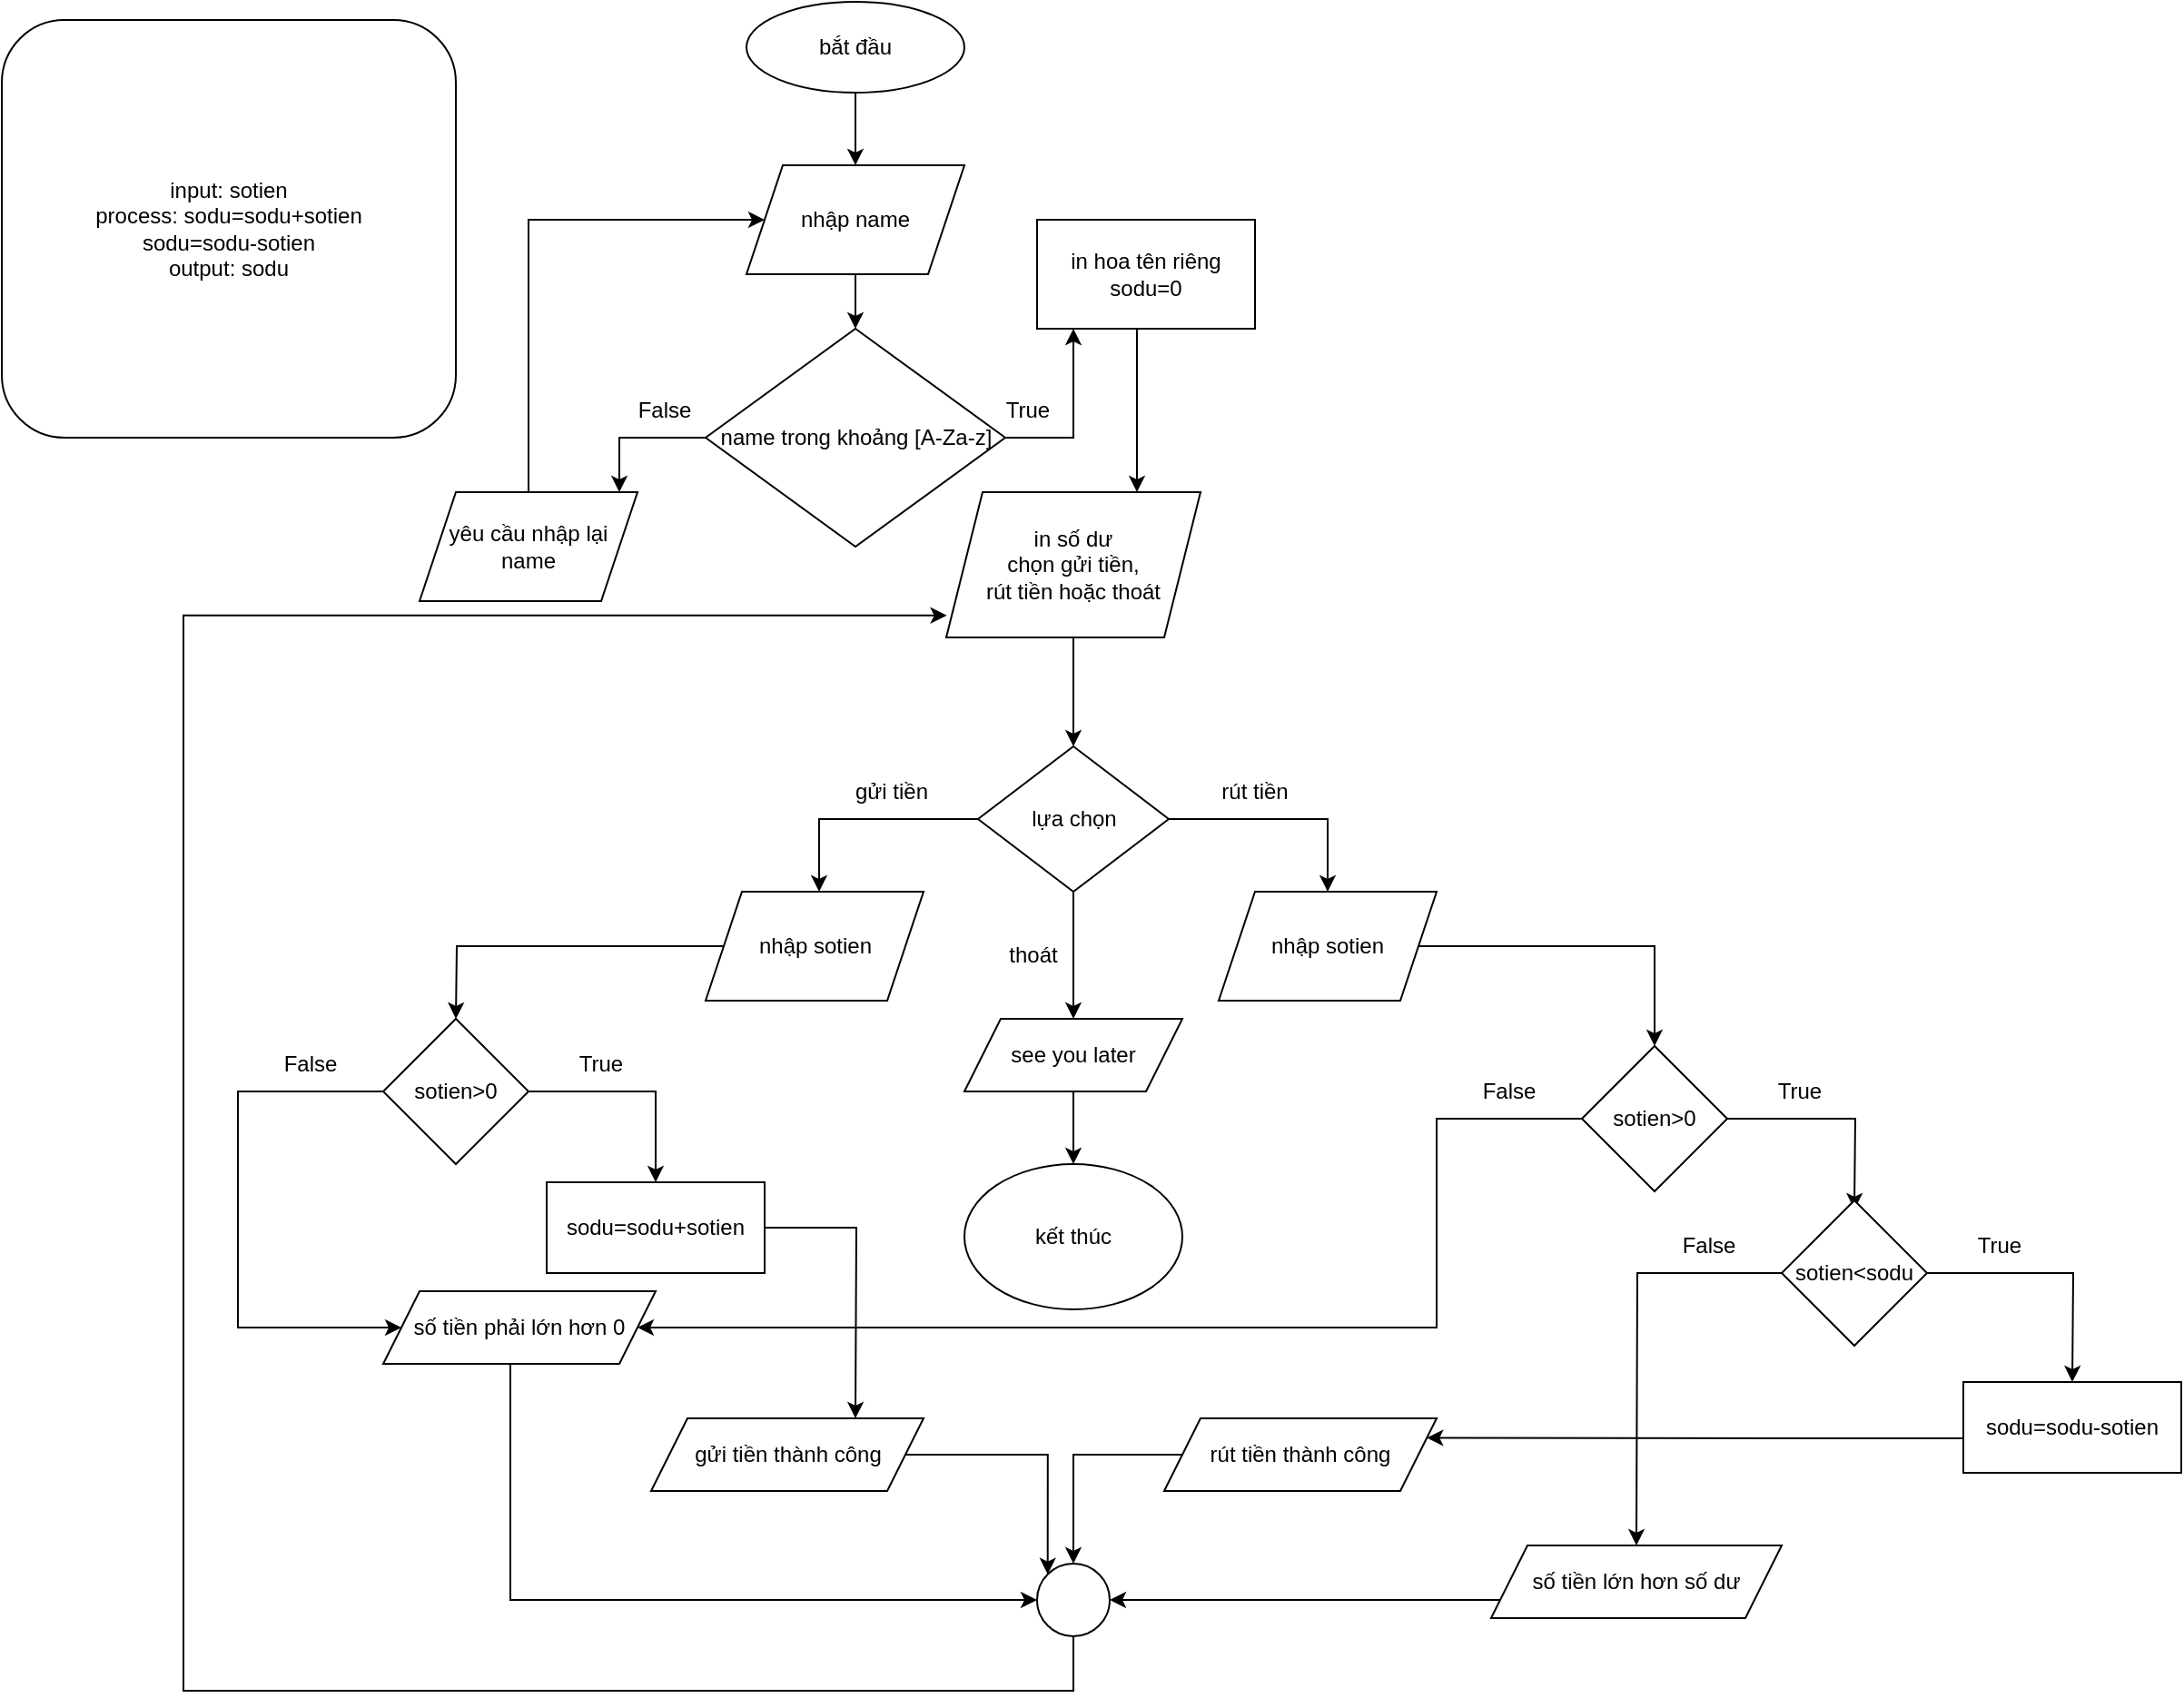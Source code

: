 <mxfile version="21.1.2" type="device">
  <diagram name="Page-1" id="oMAlh6nahrnF8Ww7XJTm">
    <mxGraphModel dx="1120" dy="542" grid="1" gridSize="10" guides="1" tooltips="1" connect="1" arrows="1" fold="1" page="1" pageScale="1" pageWidth="850" pageHeight="1100" math="0" shadow="0">
      <root>
        <mxCell id="0" />
        <mxCell id="1" parent="0" />
        <mxCell id="y8pR5wxcZNyVzg8NaB7I-1" style="edgeStyle=orthogonalEdgeStyle;rounded=0;orthogonalLoop=1;jettySize=auto;html=1;" parent="1" source="CdHsnxA1PB7RoH4SgIvb-1" edge="1">
          <mxGeometry relative="1" as="geometry">
            <mxPoint x="500" y="120" as="targetPoint" />
          </mxGeometry>
        </mxCell>
        <mxCell id="CdHsnxA1PB7RoH4SgIvb-1" value="bắt đầu" style="ellipse;whiteSpace=wrap;html=1;" parent="1" vertex="1">
          <mxGeometry x="440" y="30" width="120" height="50" as="geometry" />
        </mxCell>
        <mxCell id="y8pR5wxcZNyVzg8NaB7I-46" style="edgeStyle=orthogonalEdgeStyle;rounded=0;orthogonalLoop=1;jettySize=auto;html=1;entryX=0.5;entryY=0;entryDx=0;entryDy=0;" parent="1" source="y8pR5wxcZNyVzg8NaB7I-2" target="y8pR5wxcZNyVzg8NaB7I-4" edge="1">
          <mxGeometry relative="1" as="geometry" />
        </mxCell>
        <mxCell id="y8pR5wxcZNyVzg8NaB7I-2" value="nhập name" style="shape=parallelogram;perimeter=parallelogramPerimeter;whiteSpace=wrap;html=1;fixedSize=1;" parent="1" vertex="1">
          <mxGeometry x="440" y="120" width="120" height="60" as="geometry" />
        </mxCell>
        <mxCell id="y8pR5wxcZNyVzg8NaB7I-5" style="edgeStyle=orthogonalEdgeStyle;rounded=0;orthogonalLoop=1;jettySize=auto;html=1;" parent="1" source="y8pR5wxcZNyVzg8NaB7I-4" edge="1">
          <mxGeometry relative="1" as="geometry">
            <mxPoint x="620" y="210" as="targetPoint" />
            <Array as="points">
              <mxPoint x="620" y="270" />
            </Array>
          </mxGeometry>
        </mxCell>
        <mxCell id="y8pR5wxcZNyVzg8NaB7I-9" style="edgeStyle=orthogonalEdgeStyle;rounded=0;orthogonalLoop=1;jettySize=auto;html=1;" parent="1" source="y8pR5wxcZNyVzg8NaB7I-4" edge="1">
          <mxGeometry relative="1" as="geometry">
            <mxPoint x="370" y="300" as="targetPoint" />
            <Array as="points">
              <mxPoint x="370" y="270" />
            </Array>
          </mxGeometry>
        </mxCell>
        <mxCell id="y8pR5wxcZNyVzg8NaB7I-4" value="name trong khoảng [A-Za-z]" style="rhombus;whiteSpace=wrap;html=1;" parent="1" vertex="1">
          <mxGeometry x="417.5" y="210" width="165" height="120" as="geometry" />
        </mxCell>
        <mxCell id="y8pR5wxcZNyVzg8NaB7I-6" value="True" style="text;html=1;strokeColor=none;fillColor=none;align=center;verticalAlign=middle;whiteSpace=wrap;rounded=0;" parent="1" vertex="1">
          <mxGeometry x="565" y="240" width="60" height="30" as="geometry" />
        </mxCell>
        <mxCell id="y8pR5wxcZNyVzg8NaB7I-8" value="False" style="text;html=1;strokeColor=none;fillColor=none;align=center;verticalAlign=middle;whiteSpace=wrap;rounded=0;" parent="1" vertex="1">
          <mxGeometry x="365" y="240" width="60" height="30" as="geometry" />
        </mxCell>
        <mxCell id="y8pR5wxcZNyVzg8NaB7I-11" value="kết thúc" style="ellipse;whiteSpace=wrap;html=1;" parent="1" vertex="1">
          <mxGeometry x="560" y="670" width="120" height="80" as="geometry" />
        </mxCell>
        <mxCell id="y8pR5wxcZNyVzg8NaB7I-14" style="edgeStyle=orthogonalEdgeStyle;rounded=0;orthogonalLoop=1;jettySize=auto;html=1;" parent="1" source="y8pR5wxcZNyVzg8NaB7I-13" edge="1">
          <mxGeometry relative="1" as="geometry">
            <mxPoint x="450" y="150" as="targetPoint" />
            <Array as="points">
              <mxPoint x="320" y="150" />
            </Array>
          </mxGeometry>
        </mxCell>
        <mxCell id="y8pR5wxcZNyVzg8NaB7I-13" value="yêu cầu nhập lại name" style="shape=parallelogram;perimeter=parallelogramPerimeter;whiteSpace=wrap;html=1;fixedSize=1;" parent="1" vertex="1">
          <mxGeometry x="260" y="300" width="120" height="60" as="geometry" />
        </mxCell>
        <mxCell id="y8pR5wxcZNyVzg8NaB7I-16" style="edgeStyle=orthogonalEdgeStyle;rounded=0;orthogonalLoop=1;jettySize=auto;html=1;" parent="1" source="y8pR5wxcZNyVzg8NaB7I-15" edge="1">
          <mxGeometry relative="1" as="geometry">
            <mxPoint x="620" y="440" as="targetPoint" />
          </mxGeometry>
        </mxCell>
        <mxCell id="y8pR5wxcZNyVzg8NaB7I-15" value="in số dư&lt;br&gt;chọn gửi tiền, &lt;br&gt;rút tiền hoặc thoát" style="shape=parallelogram;perimeter=parallelogramPerimeter;whiteSpace=wrap;html=1;fixedSize=1;" parent="1" vertex="1">
          <mxGeometry x="550" y="300" width="140" height="80" as="geometry" />
        </mxCell>
        <mxCell id="y8pR5wxcZNyVzg8NaB7I-18" style="edgeStyle=orthogonalEdgeStyle;rounded=0;orthogonalLoop=1;jettySize=auto;html=1;" parent="1" source="y8pR5wxcZNyVzg8NaB7I-17" edge="1">
          <mxGeometry relative="1" as="geometry">
            <mxPoint x="480" y="520" as="targetPoint" />
            <Array as="points">
              <mxPoint x="480" y="480" />
              <mxPoint x="480" y="480" />
            </Array>
          </mxGeometry>
        </mxCell>
        <mxCell id="y8pR5wxcZNyVzg8NaB7I-19" style="edgeStyle=orthogonalEdgeStyle;rounded=0;orthogonalLoop=1;jettySize=auto;html=1;" parent="1" source="y8pR5wxcZNyVzg8NaB7I-17" edge="1">
          <mxGeometry relative="1" as="geometry">
            <mxPoint x="760" y="520" as="targetPoint" />
            <Array as="points">
              <mxPoint x="740" y="480" />
              <mxPoint x="740" y="480" />
            </Array>
          </mxGeometry>
        </mxCell>
        <mxCell id="y8pR5wxcZNyVzg8NaB7I-20" style="edgeStyle=orthogonalEdgeStyle;rounded=0;orthogonalLoop=1;jettySize=auto;html=1;" parent="1" source="y8pR5wxcZNyVzg8NaB7I-17" edge="1">
          <mxGeometry relative="1" as="geometry">
            <mxPoint x="620" y="590" as="targetPoint" />
          </mxGeometry>
        </mxCell>
        <mxCell id="y8pR5wxcZNyVzg8NaB7I-17" value="lựa chọn" style="rhombus;whiteSpace=wrap;html=1;" parent="1" vertex="1">
          <mxGeometry x="567.5" y="440" width="105" height="80" as="geometry" />
        </mxCell>
        <mxCell id="y8pR5wxcZNyVzg8NaB7I-21" value="gửi tiền" style="text;html=1;strokeColor=none;fillColor=none;align=center;verticalAlign=middle;whiteSpace=wrap;rounded=0;" parent="1" vertex="1">
          <mxGeometry x="490" y="450" width="60" height="30" as="geometry" />
        </mxCell>
        <mxCell id="y8pR5wxcZNyVzg8NaB7I-22" value="rút tiền" style="text;html=1;strokeColor=none;fillColor=none;align=center;verticalAlign=middle;whiteSpace=wrap;rounded=0;" parent="1" vertex="1">
          <mxGeometry x="690" y="450" width="60" height="30" as="geometry" />
        </mxCell>
        <mxCell id="y8pR5wxcZNyVzg8NaB7I-23" value="thoát" style="text;html=1;strokeColor=none;fillColor=none;align=center;verticalAlign=middle;whiteSpace=wrap;rounded=0;" parent="1" vertex="1">
          <mxGeometry x="567.5" y="540" width="60" height="30" as="geometry" />
        </mxCell>
        <mxCell id="y8pR5wxcZNyVzg8NaB7I-26" style="edgeStyle=orthogonalEdgeStyle;rounded=0;orthogonalLoop=1;jettySize=auto;html=1;" parent="1" source="y8pR5wxcZNyVzg8NaB7I-24" edge="1">
          <mxGeometry relative="1" as="geometry">
            <mxPoint x="280" y="590" as="targetPoint" />
          </mxGeometry>
        </mxCell>
        <mxCell id="y8pR5wxcZNyVzg8NaB7I-24" value="nhập sotien" style="shape=parallelogram;perimeter=parallelogramPerimeter;whiteSpace=wrap;html=1;fixedSize=1;" parent="1" vertex="1">
          <mxGeometry x="417.5" y="520" width="120" height="60" as="geometry" />
        </mxCell>
        <mxCell id="y8pR5wxcZNyVzg8NaB7I-27" style="edgeStyle=orthogonalEdgeStyle;rounded=0;orthogonalLoop=1;jettySize=auto;html=1;" parent="1" source="y8pR5wxcZNyVzg8NaB7I-25" target="y8pR5wxcZNyVzg8NaB7I-39" edge="1">
          <mxGeometry relative="1" as="geometry">
            <mxPoint x="930" y="550" as="targetPoint" />
          </mxGeometry>
        </mxCell>
        <mxCell id="y8pR5wxcZNyVzg8NaB7I-25" value="nhập sotien" style="shape=parallelogram;perimeter=parallelogramPerimeter;whiteSpace=wrap;html=1;fixedSize=1;" parent="1" vertex="1">
          <mxGeometry x="700" y="520" width="120" height="60" as="geometry" />
        </mxCell>
        <mxCell id="y8pR5wxcZNyVzg8NaB7I-29" style="edgeStyle=orthogonalEdgeStyle;rounded=0;orthogonalLoop=1;jettySize=auto;html=1;entryX=0;entryY=0.5;entryDx=0;entryDy=0;" parent="1" source="y8pR5wxcZNyVzg8NaB7I-28" target="y8pR5wxcZNyVzg8NaB7I-34" edge="1">
          <mxGeometry relative="1" as="geometry">
            <mxPoint x="300" y="720" as="targetPoint" />
            <Array as="points">
              <mxPoint x="160" y="630" />
              <mxPoint x="160" y="760" />
            </Array>
          </mxGeometry>
        </mxCell>
        <mxCell id="y8pR5wxcZNyVzg8NaB7I-31" style="edgeStyle=orthogonalEdgeStyle;rounded=0;orthogonalLoop=1;jettySize=auto;html=1;entryX=0.5;entryY=0;entryDx=0;entryDy=0;" parent="1" source="y8pR5wxcZNyVzg8NaB7I-28" target="y8pR5wxcZNyVzg8NaB7I-60" edge="1">
          <mxGeometry relative="1" as="geometry">
            <mxPoint x="390" y="680" as="targetPoint" />
          </mxGeometry>
        </mxCell>
        <mxCell id="y8pR5wxcZNyVzg8NaB7I-28" value="sotien&amp;gt;0" style="rhombus;whiteSpace=wrap;html=1;direction=south;" parent="1" vertex="1">
          <mxGeometry x="240" y="590" width="80" height="80" as="geometry" />
        </mxCell>
        <mxCell id="y8pR5wxcZNyVzg8NaB7I-30" value="False" style="text;html=1;strokeColor=none;fillColor=none;align=center;verticalAlign=middle;whiteSpace=wrap;rounded=0;" parent="1" vertex="1">
          <mxGeometry x="170" y="600" width="60" height="30" as="geometry" />
        </mxCell>
        <mxCell id="y8pR5wxcZNyVzg8NaB7I-32" value="True" style="text;html=1;strokeColor=none;fillColor=none;align=center;verticalAlign=middle;whiteSpace=wrap;rounded=0;" parent="1" vertex="1">
          <mxGeometry x="330" y="600" width="60" height="30" as="geometry" />
        </mxCell>
        <mxCell id="y8pR5wxcZNyVzg8NaB7I-52" style="edgeStyle=orthogonalEdgeStyle;rounded=0;orthogonalLoop=1;jettySize=auto;html=1;entryX=0;entryY=0.5;entryDx=0;entryDy=0;" parent="1" source="y8pR5wxcZNyVzg8NaB7I-34" target="y8pR5wxcZNyVzg8NaB7I-51" edge="1">
          <mxGeometry relative="1" as="geometry">
            <mxPoint x="580" y="850" as="targetPoint" />
            <Array as="points">
              <mxPoint x="310" y="910" />
              <mxPoint x="600" y="910" />
            </Array>
          </mxGeometry>
        </mxCell>
        <mxCell id="y8pR5wxcZNyVzg8NaB7I-34" value="số tiền phải lớn hơn 0" style="shape=parallelogram;perimeter=parallelogramPerimeter;whiteSpace=wrap;html=1;fixedSize=1;" parent="1" vertex="1">
          <mxGeometry x="240" y="740" width="150" height="40" as="geometry" />
        </mxCell>
        <mxCell id="y8pR5wxcZNyVzg8NaB7I-37" style="edgeStyle=orthogonalEdgeStyle;rounded=0;orthogonalLoop=1;jettySize=auto;html=1;entryX=1;entryY=0.5;entryDx=0;entryDy=0;" parent="1" source="y8pR5wxcZNyVzg8NaB7I-39" target="y8pR5wxcZNyVzg8NaB7I-34" edge="1">
          <mxGeometry relative="1" as="geometry">
            <mxPoint x="820" y="780" as="targetPoint" />
            <Array as="points">
              <mxPoint x="820" y="645" />
              <mxPoint x="820" y="760" />
            </Array>
          </mxGeometry>
        </mxCell>
        <mxCell id="y8pR5wxcZNyVzg8NaB7I-38" style="edgeStyle=orthogonalEdgeStyle;rounded=0;orthogonalLoop=1;jettySize=auto;html=1;" parent="1" source="y8pR5wxcZNyVzg8NaB7I-39" edge="1">
          <mxGeometry relative="1" as="geometry">
            <mxPoint x="1050" y="695" as="targetPoint" />
          </mxGeometry>
        </mxCell>
        <mxCell id="y8pR5wxcZNyVzg8NaB7I-39" value="sotien&amp;gt;0" style="rhombus;whiteSpace=wrap;html=1;direction=south;" parent="1" vertex="1">
          <mxGeometry x="900" y="605" width="80" height="80" as="geometry" />
        </mxCell>
        <mxCell id="y8pR5wxcZNyVzg8NaB7I-40" value="False" style="text;html=1;strokeColor=none;fillColor=none;align=center;verticalAlign=middle;whiteSpace=wrap;rounded=0;" parent="1" vertex="1">
          <mxGeometry x="830" y="615" width="60" height="30" as="geometry" />
        </mxCell>
        <mxCell id="y8pR5wxcZNyVzg8NaB7I-41" value="True" style="text;html=1;strokeColor=none;fillColor=none;align=center;verticalAlign=middle;whiteSpace=wrap;rounded=0;" parent="1" vertex="1">
          <mxGeometry x="990" y="615" width="60" height="30" as="geometry" />
        </mxCell>
        <mxCell id="y8pR5wxcZNyVzg8NaB7I-50" style="edgeStyle=orthogonalEdgeStyle;rounded=0;orthogonalLoop=1;jettySize=auto;html=1;" parent="1" source="y8pR5wxcZNyVzg8NaB7I-44" edge="1">
          <mxGeometry relative="1" as="geometry">
            <mxPoint x="930" y="880" as="targetPoint" />
          </mxGeometry>
        </mxCell>
        <mxCell id="y8pR5wxcZNyVzg8NaB7I-57" style="edgeStyle=orthogonalEdgeStyle;rounded=0;orthogonalLoop=1;jettySize=auto;html=1;" parent="1" source="y8pR5wxcZNyVzg8NaB7I-44" edge="1">
          <mxGeometry relative="1" as="geometry">
            <mxPoint x="1170.0" y="790" as="targetPoint" />
          </mxGeometry>
        </mxCell>
        <mxCell id="y8pR5wxcZNyVzg8NaB7I-44" value="sotien&amp;lt;sodu" style="rhombus;whiteSpace=wrap;html=1;" parent="1" vertex="1">
          <mxGeometry x="1010" y="690" width="80" height="80" as="geometry" />
        </mxCell>
        <mxCell id="y8pR5wxcZNyVzg8NaB7I-49" style="edgeStyle=orthogonalEdgeStyle;rounded=0;orthogonalLoop=1;jettySize=auto;html=1;entryX=0.75;entryY=0;entryDx=0;entryDy=0;" parent="1" source="y8pR5wxcZNyVzg8NaB7I-47" target="y8pR5wxcZNyVzg8NaB7I-15" edge="1">
          <mxGeometry relative="1" as="geometry">
            <Array as="points">
              <mxPoint x="655" y="230" />
              <mxPoint x="655" y="230" />
            </Array>
          </mxGeometry>
        </mxCell>
        <mxCell id="y8pR5wxcZNyVzg8NaB7I-47" value="in hoa tên riêng&lt;br&gt;sodu=0" style="rounded=0;whiteSpace=wrap;html=1;" parent="1" vertex="1">
          <mxGeometry x="600" y="150" width="120" height="60" as="geometry" />
        </mxCell>
        <mxCell id="y8pR5wxcZNyVzg8NaB7I-54" style="edgeStyle=orthogonalEdgeStyle;rounded=0;orthogonalLoop=1;jettySize=auto;html=1;entryX=0.002;entryY=0.849;entryDx=0;entryDy=0;entryPerimeter=0;" parent="1" source="y8pR5wxcZNyVzg8NaB7I-51" target="y8pR5wxcZNyVzg8NaB7I-15" edge="1">
          <mxGeometry relative="1" as="geometry">
            <mxPoint x="30" y="800" as="targetPoint" />
            <Array as="points">
              <mxPoint x="620" y="960" />
              <mxPoint x="130" y="960" />
              <mxPoint x="130" y="368" />
            </Array>
          </mxGeometry>
        </mxCell>
        <mxCell id="y8pR5wxcZNyVzg8NaB7I-51" value="" style="ellipse;whiteSpace=wrap;html=1;aspect=fixed;" parent="1" vertex="1">
          <mxGeometry x="600" y="890" width="40" height="40" as="geometry" />
        </mxCell>
        <mxCell id="y8pR5wxcZNyVzg8NaB7I-58" value="False" style="text;html=1;strokeColor=none;fillColor=none;align=center;verticalAlign=middle;whiteSpace=wrap;rounded=0;" parent="1" vertex="1">
          <mxGeometry x="940" y="700" width="60" height="30" as="geometry" />
        </mxCell>
        <mxCell id="y8pR5wxcZNyVzg8NaB7I-59" value="True" style="text;html=1;strokeColor=none;fillColor=none;align=center;verticalAlign=middle;whiteSpace=wrap;rounded=0;" parent="1" vertex="1">
          <mxGeometry x="1100" y="700" width="60" height="30" as="geometry" />
        </mxCell>
        <mxCell id="y8pR5wxcZNyVzg8NaB7I-64" style="edgeStyle=orthogonalEdgeStyle;rounded=0;orthogonalLoop=1;jettySize=auto;html=1;" parent="1" source="y8pR5wxcZNyVzg8NaB7I-60" edge="1">
          <mxGeometry relative="1" as="geometry">
            <mxPoint x="500" y="810" as="targetPoint" />
          </mxGeometry>
        </mxCell>
        <mxCell id="y8pR5wxcZNyVzg8NaB7I-60" value="sodu=sodu+sotien" style="rounded=0;whiteSpace=wrap;html=1;" parent="1" vertex="1">
          <mxGeometry x="330" y="680" width="120" height="50" as="geometry" />
        </mxCell>
        <mxCell id="y8pR5wxcZNyVzg8NaB7I-63" style="edgeStyle=orthogonalEdgeStyle;rounded=0;orthogonalLoop=1;jettySize=auto;html=1;entryX=0;entryY=0;entryDx=0;entryDy=0;" parent="1" source="y8pR5wxcZNyVzg8NaB7I-62" target="y8pR5wxcZNyVzg8NaB7I-51" edge="1">
          <mxGeometry relative="1" as="geometry" />
        </mxCell>
        <mxCell id="y8pR5wxcZNyVzg8NaB7I-62" value="gửi tiền thành công" style="shape=parallelogram;perimeter=parallelogramPerimeter;whiteSpace=wrap;html=1;fixedSize=1;" parent="1" vertex="1">
          <mxGeometry x="387.5" y="810" width="150" height="40" as="geometry" />
        </mxCell>
        <mxCell id="y8pR5wxcZNyVzg8NaB7I-70" style="edgeStyle=orthogonalEdgeStyle;rounded=0;orthogonalLoop=1;jettySize=auto;html=1;entryX=1;entryY=0.25;entryDx=0;entryDy=0;" parent="1" source="y8pR5wxcZNyVzg8NaB7I-65" target="y8pR5wxcZNyVzg8NaB7I-66" edge="1">
          <mxGeometry relative="1" as="geometry">
            <Array as="points">
              <mxPoint x="1030" y="821" />
              <mxPoint x="1030" y="821" />
            </Array>
          </mxGeometry>
        </mxCell>
        <mxCell id="y8pR5wxcZNyVzg8NaB7I-65" value="sodu=sodu-sotien" style="rounded=0;whiteSpace=wrap;html=1;" parent="1" vertex="1">
          <mxGeometry x="1110" y="790" width="120" height="50" as="geometry" />
        </mxCell>
        <mxCell id="y8pR5wxcZNyVzg8NaB7I-67" style="edgeStyle=orthogonalEdgeStyle;rounded=0;orthogonalLoop=1;jettySize=auto;html=1;entryX=0.5;entryY=0;entryDx=0;entryDy=0;" parent="1" source="y8pR5wxcZNyVzg8NaB7I-66" target="y8pR5wxcZNyVzg8NaB7I-51" edge="1">
          <mxGeometry relative="1" as="geometry" />
        </mxCell>
        <mxCell id="y8pR5wxcZNyVzg8NaB7I-66" value="rút tiền thành công" style="shape=parallelogram;perimeter=parallelogramPerimeter;whiteSpace=wrap;html=1;fixedSize=1;" parent="1" vertex="1">
          <mxGeometry x="670" y="810" width="150" height="40" as="geometry" />
        </mxCell>
        <mxCell id="y8pR5wxcZNyVzg8NaB7I-69" style="edgeStyle=orthogonalEdgeStyle;rounded=0;orthogonalLoop=1;jettySize=auto;html=1;entryX=1;entryY=0.5;entryDx=0;entryDy=0;" parent="1" source="y8pR5wxcZNyVzg8NaB7I-68" target="y8pR5wxcZNyVzg8NaB7I-51" edge="1">
          <mxGeometry relative="1" as="geometry">
            <Array as="points">
              <mxPoint x="810" y="910" />
              <mxPoint x="810" y="910" />
            </Array>
          </mxGeometry>
        </mxCell>
        <mxCell id="y8pR5wxcZNyVzg8NaB7I-68" value="số tiền lớn hơn số dư" style="shape=parallelogram;perimeter=parallelogramPerimeter;whiteSpace=wrap;html=1;fixedSize=1;" parent="1" vertex="1">
          <mxGeometry x="850" y="880" width="160" height="40" as="geometry" />
        </mxCell>
        <mxCell id="y8pR5wxcZNyVzg8NaB7I-73" style="edgeStyle=orthogonalEdgeStyle;rounded=0;orthogonalLoop=1;jettySize=auto;html=1;entryX=0.5;entryY=0;entryDx=0;entryDy=0;" parent="1" source="y8pR5wxcZNyVzg8NaB7I-72" target="y8pR5wxcZNyVzg8NaB7I-11" edge="1">
          <mxGeometry relative="1" as="geometry" />
        </mxCell>
        <mxCell id="y8pR5wxcZNyVzg8NaB7I-72" value="see you later" style="shape=parallelogram;perimeter=parallelogramPerimeter;whiteSpace=wrap;html=1;fixedSize=1;" parent="1" vertex="1">
          <mxGeometry x="560" y="590" width="120" height="40" as="geometry" />
        </mxCell>
        <mxCell id="lLIlpb1FzrKMfDGVQR3W-1" value="input: sotien&lt;br&gt;process: sodu=sodu+sotien&lt;br&gt;sodu=sodu-sotien&lt;br&gt;output: sodu" style="rounded=1;whiteSpace=wrap;html=1;" vertex="1" parent="1">
          <mxGeometry x="30" y="40" width="250" height="230" as="geometry" />
        </mxCell>
      </root>
    </mxGraphModel>
  </diagram>
</mxfile>
